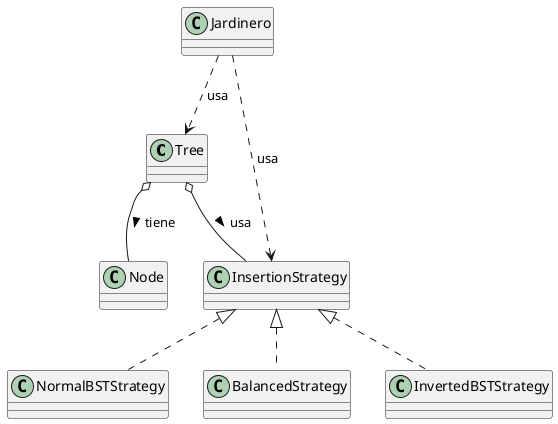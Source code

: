 @startuml

Tree o-- Node : tiene >
Tree o-- InsertionStrategy : usa >

InsertionStrategy <|.. NormalBSTStrategy
InsertionStrategy <|.. BalancedStrategy
InsertionStrategy <|.. InvertedBSTStrategy

Jardinero ..> Tree : usa
Jardinero ..> InsertionStrategy : usa

@enduml